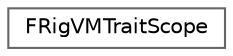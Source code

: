 digraph "Graphical Class Hierarchy"
{
 // INTERACTIVE_SVG=YES
 // LATEX_PDF_SIZE
  bgcolor="transparent";
  edge [fontname=Helvetica,fontsize=10,labelfontname=Helvetica,labelfontsize=10];
  node [fontname=Helvetica,fontsize=10,shape=box,height=0.2,width=0.4];
  rankdir="LR";
  Node0 [id="Node000000",label="FRigVMTraitScope",height=0.2,width=0.4,color="grey40", fillcolor="white", style="filled",URL="$db/d02/classFRigVMTraitScope.html",tooltip=" "];
}

